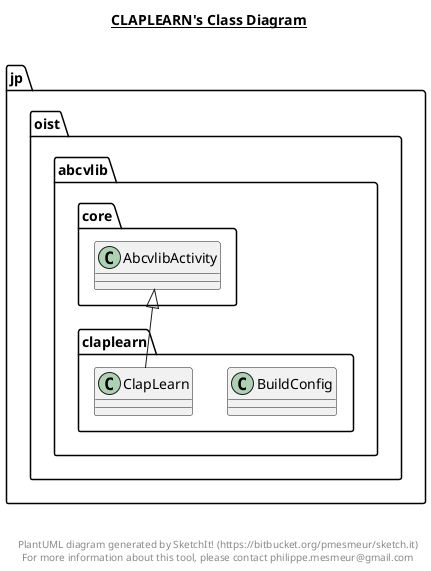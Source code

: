@startuml

title __CLAPLEARN's Class Diagram__\n

  namespace jp.oist.abcvlib {
    namespace claplearn {
      class jp.oist.abcvlib.claplearn.BuildConfig {
      }
    }
  }
  

  namespace jp.oist.abcvlib {
    namespace claplearn {
      class jp.oist.abcvlib.claplearn.ClapLearn {
      }
    }
  }
  

  jp.oist.abcvlib.claplearn.ClapLearn -up-|> jp.oist.abcvlib.core.AbcvlibActivity


right footer


PlantUML diagram generated by SketchIt! (https://bitbucket.org/pmesmeur/sketch.it)
For more information about this tool, please contact philippe.mesmeur@gmail.com
endfooter

@enduml
